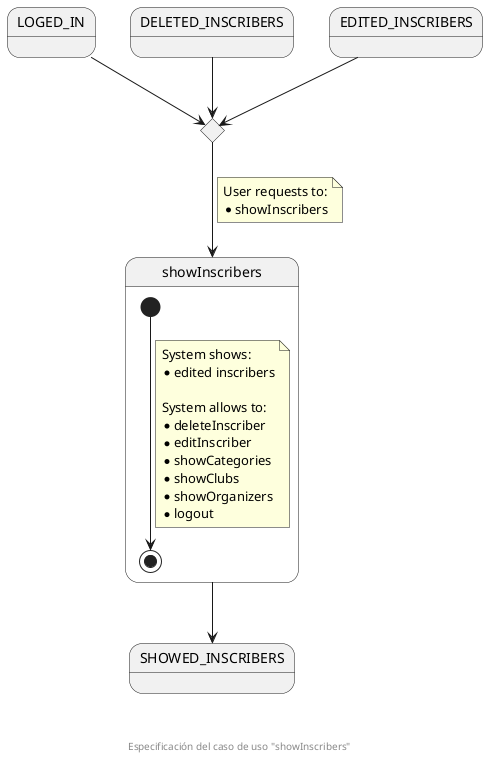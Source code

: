@startuml
state LOGED_IN
state DELETED_INSCRIBERS
state EDITED_INSCRIBERS

state enterShowInscribersCHC <<choice>>

state showInscribers {
  [*] --> [*]
  note on link
    System shows:
    * edited inscribers

    System allows to:
    * deleteInscriber
    * editInscriber
    * showCategories
    * showClubs
    * showOrganizers
    * logout
  end note
}
state SHOWED_INSCRIBERS

LOGED_IN --> enterShowInscribersCHC
DELETED_INSCRIBERS --> enterShowInscribersCHC
EDITED_INSCRIBERS --> enterShowInscribersCHC
enterShowInscribersCHC --> showInscribers
note on link
  User requests to:
  * showInscribers
end note
showInscribers --> SHOWED_INSCRIBERS

footer \n\n\n Especificación del caso de uso "showInscribers"
@enduml
